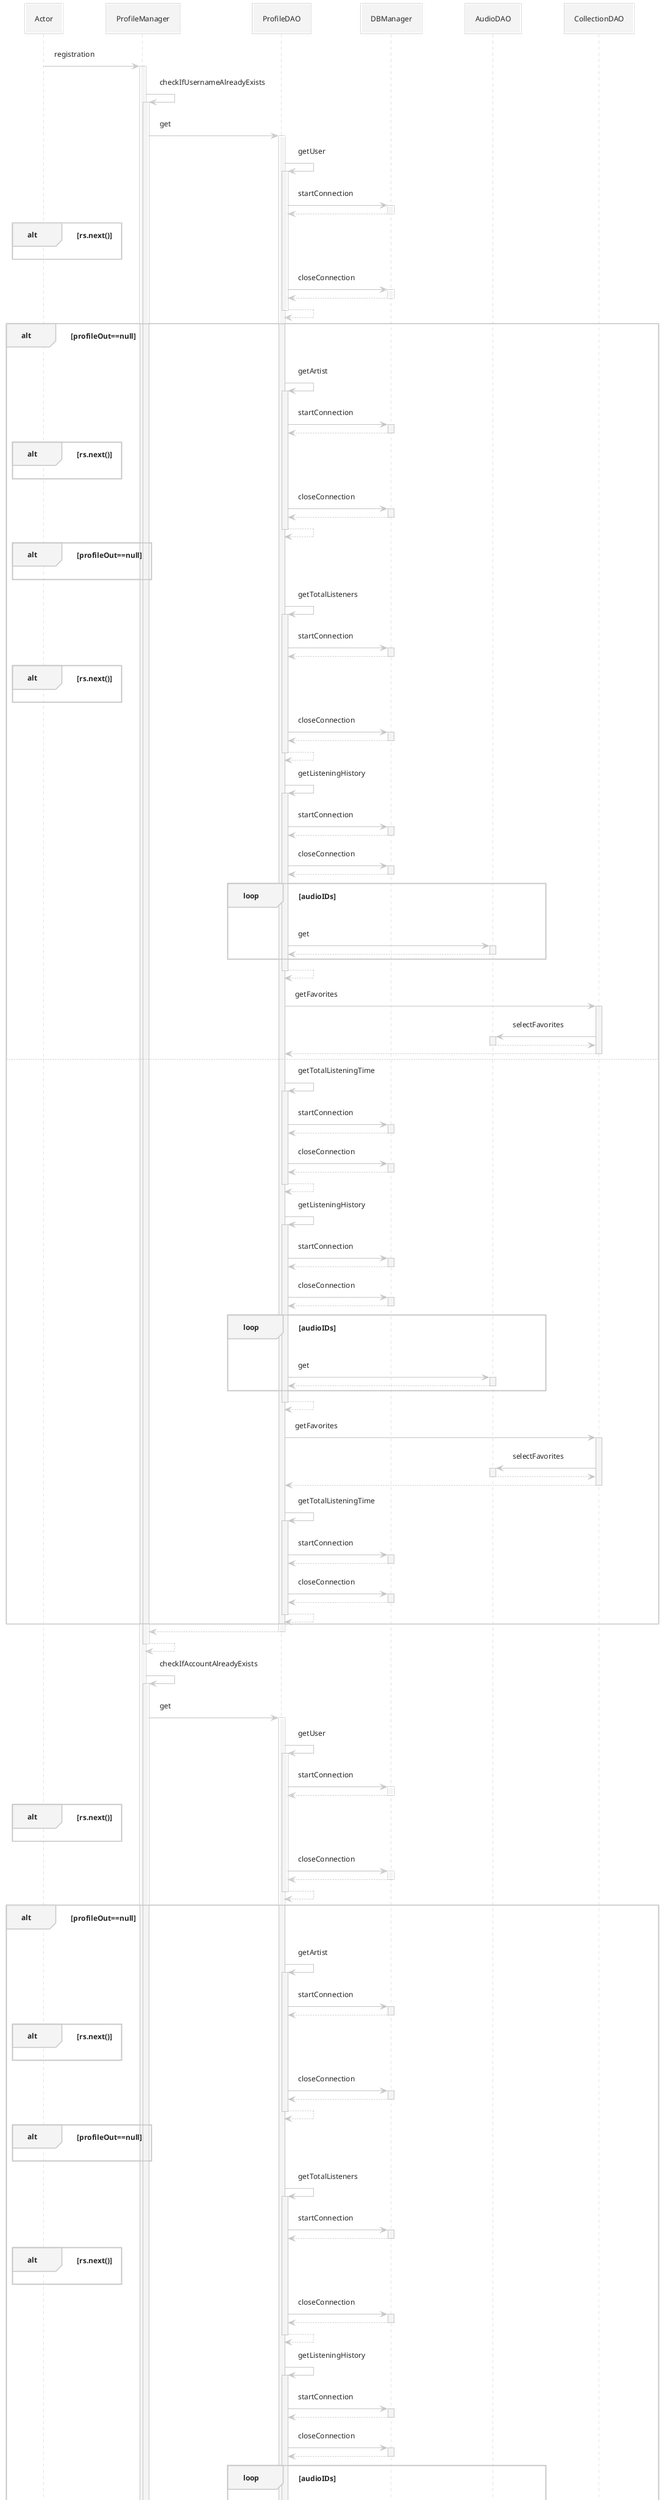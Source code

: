 @startuml

!theme carbon-gray
participant Actor
Actor -> ProfileManager : registration
activate ProfileManager
ProfileManager -> ProfileManager : checkIfUsernameAlreadyExists
activate ProfileManager
ProfileManager -> ProfileDAO : get
activate ProfileDAO
ProfileDAO -> ProfileDAO : getUser
activate ProfileDAO
ProfileDAO -> DBManager : startConnection
activate DBManager
DBManager --> ProfileDAO
deactivate DBManager
alt rs.next()
end
ProfileDAO -> DBManager : closeConnection
activate DBManager
DBManager --> ProfileDAO
deactivate DBManager
ProfileDAO --> ProfileDAO
deactivate ProfileDAO
alt profileOut==null
ProfileDAO -> ProfileDAO : getArtist
activate ProfileDAO
ProfileDAO -> DBManager : startConnection
activate DBManager
DBManager --> ProfileDAO
deactivate DBManager
alt rs.next()
end
ProfileDAO -> DBManager : closeConnection
activate DBManager
DBManager --> ProfileDAO
deactivate DBManager
ProfileDAO --> ProfileDAO
deactivate ProfileDAO
alt profileOut==null
end
ProfileDAO -> ProfileDAO : getTotalListeners
activate ProfileDAO
ProfileDAO -> DBManager : startConnection
activate DBManager
DBManager --> ProfileDAO
deactivate DBManager
alt rs.next()
end
ProfileDAO -> DBManager : closeConnection
activate DBManager
DBManager --> ProfileDAO
deactivate DBManager
ProfileDAO --> ProfileDAO
deactivate ProfileDAO
ProfileDAO -> ProfileDAO : getListeningHistory
activate ProfileDAO
ProfileDAO -> DBManager : startConnection
activate DBManager
DBManager --> ProfileDAO
deactivate DBManager
ProfileDAO -> DBManager : closeConnection
activate DBManager
DBManager --> ProfileDAO
deactivate DBManager
loop audioIDs
ProfileDAO -> AudioDAO : get
activate AudioDAO
AudioDAO --> ProfileDAO
deactivate AudioDAO
end
ProfileDAO --> ProfileDAO
deactivate ProfileDAO
ProfileDAO -> CollectionDAO : getFavorites
activate CollectionDAO
CollectionDAO -> AudioDAO : selectFavorites
activate AudioDAO
AudioDAO --> CollectionDAO
deactivate AudioDAO
CollectionDAO --> ProfileDAO
deactivate CollectionDAO
else 
ProfileDAO -> ProfileDAO : getTotalListeningTime
activate ProfileDAO
ProfileDAO -> DBManager : startConnection
activate DBManager
DBManager --> ProfileDAO
deactivate DBManager
ProfileDAO -> DBManager : closeConnection
activate DBManager
DBManager --> ProfileDAO
deactivate DBManager
ProfileDAO --> ProfileDAO
deactivate ProfileDAO
ProfileDAO -> ProfileDAO : getListeningHistory
activate ProfileDAO
ProfileDAO -> DBManager : startConnection
activate DBManager
DBManager --> ProfileDAO
deactivate DBManager
ProfileDAO -> DBManager : closeConnection
activate DBManager
DBManager --> ProfileDAO
deactivate DBManager
loop audioIDs
ProfileDAO -> AudioDAO : get
activate AudioDAO
AudioDAO --> ProfileDAO
deactivate AudioDAO
end
ProfileDAO --> ProfileDAO
deactivate ProfileDAO
ProfileDAO -> CollectionDAO : getFavorites
activate CollectionDAO
CollectionDAO -> AudioDAO : selectFavorites
activate AudioDAO
AudioDAO --> CollectionDAO
deactivate AudioDAO
CollectionDAO --> ProfileDAO
deactivate CollectionDAO
ProfileDAO -> ProfileDAO : getTotalListeningTime
activate ProfileDAO
ProfileDAO -> DBManager : startConnection
activate DBManager
DBManager --> ProfileDAO
deactivate DBManager
ProfileDAO -> DBManager : closeConnection
activate DBManager
DBManager --> ProfileDAO
deactivate DBManager
ProfileDAO --> ProfileDAO
deactivate ProfileDAO
end
ProfileDAO --> ProfileManager
deactivate ProfileDAO
ProfileManager --> ProfileManager
deactivate ProfileManager
ProfileManager -> ProfileManager : checkIfAccountAlreadyExists
activate ProfileManager
ProfileManager -> ProfileDAO : get
activate ProfileDAO
ProfileDAO -> ProfileDAO : getUser
activate ProfileDAO
ProfileDAO -> DBManager : startConnection
activate DBManager
DBManager --> ProfileDAO
deactivate DBManager
alt rs.next()
end
ProfileDAO -> DBManager : closeConnection
activate DBManager
DBManager --> ProfileDAO
deactivate DBManager
ProfileDAO --> ProfileDAO
deactivate ProfileDAO
alt profileOut==null
ProfileDAO -> ProfileDAO : getArtist
activate ProfileDAO
ProfileDAO -> DBManager : startConnection
activate DBManager
DBManager --> ProfileDAO
deactivate DBManager
alt rs.next()
end
ProfileDAO -> DBManager : closeConnection
activate DBManager
DBManager --> ProfileDAO
deactivate DBManager
ProfileDAO --> ProfileDAO
deactivate ProfileDAO
alt profileOut==null
end
ProfileDAO -> ProfileDAO : getTotalListeners
activate ProfileDAO
ProfileDAO -> DBManager : startConnection
activate DBManager
DBManager --> ProfileDAO
deactivate DBManager
alt rs.next()
end
ProfileDAO -> DBManager : closeConnection
activate DBManager
DBManager --> ProfileDAO
deactivate DBManager
ProfileDAO --> ProfileDAO
deactivate ProfileDAO
ProfileDAO -> ProfileDAO : getListeningHistory
activate ProfileDAO
ProfileDAO -> DBManager : startConnection
activate DBManager
DBManager --> ProfileDAO
deactivate DBManager
ProfileDAO -> DBManager : closeConnection
activate DBManager
DBManager --> ProfileDAO
deactivate DBManager
loop audioIDs
ProfileDAO -> AudioDAO : get
activate AudioDAO
AudioDAO --> ProfileDAO
deactivate AudioDAO
end
ProfileDAO --> ProfileDAO
deactivate ProfileDAO
ProfileDAO -> CollectionDAO : getFavorites
activate CollectionDAO
CollectionDAO -> AudioDAO : selectFavorites
activate AudioDAO
AudioDAO --> CollectionDAO
deactivate AudioDAO
CollectionDAO --> ProfileDAO
deactivate CollectionDAO
else 
ProfileDAO -> ProfileDAO : getTotalListeningTime
activate ProfileDAO
ProfileDAO -> DBManager : startConnection
activate DBManager
DBManager --> ProfileDAO
deactivate DBManager
ProfileDAO -> DBManager : closeConnection
activate DBManager
DBManager --> ProfileDAO
deactivate DBManager
ProfileDAO --> ProfileDAO
deactivate ProfileDAO
ProfileDAO -> ProfileDAO : getListeningHistory
activate ProfileDAO
ProfileDAO -> DBManager : startConnection
activate DBManager
DBManager --> ProfileDAO
deactivate DBManager
ProfileDAO -> DBManager : closeConnection
activate DBManager
DBManager --> ProfileDAO
deactivate DBManager
loop audioIDs
ProfileDAO -> AudioDAO : get
activate AudioDAO
AudioDAO --> ProfileDAO
deactivate AudioDAO
end
ProfileDAO --> ProfileDAO
deactivate ProfileDAO
ProfileDAO -> CollectionDAO : getFavorites
activate CollectionDAO
CollectionDAO -> AudioDAO : selectFavorites
activate AudioDAO
AudioDAO --> CollectionDAO
deactivate AudioDAO
CollectionDAO --> ProfileDAO
deactivate CollectionDAO
ProfileDAO -> ProfileDAO : getTotalListeningTime
activate ProfileDAO
ProfileDAO -> DBManager : startConnection
activate DBManager
DBManager --> ProfileDAO
deactivate DBManager
ProfileDAO -> DBManager : closeConnection
activate DBManager
DBManager --> ProfileDAO
deactivate DBManager
ProfileDAO --> ProfileDAO
deactivate ProfileDAO
end
ProfileDAO --> ProfileManager
deactivate ProfileDAO
ProfileManager --> ProfileManager
deactivate ProfileManager
ProfileManager -> ProfileDAO : insert
activate ProfileDAO
ProfileDAO -> DBManager : startConnection
activate DBManager
DBManager -> DBManager : isOpen
activate DBManager
alt c == null
else 
end
DBManager --> DBManager
deactivate DBManager
alt isOpen(c)
DBManager -> DBManager : closeConnection
activate DBManager
DBManager -> DBManager : isOpen
activate DBManager
DBManager --> DBManager
deactivate DBManager
alt !isOpen(c)
end
DBManager --> DBManager
deactivate DBManager
end
DBManager --> ProfileDAO
deactivate DBManager
ProfileDAO -> DBManager : closeConnection
activate DBManager
DBManager -> DBManager : isOpen
activate DBManager
alt c == null
else 
end
DBManager --> DBManager
deactivate DBManager
alt !isOpen(c)
end
DBManager --> ProfileDAO
deactivate DBManager
ProfileDAO --> ProfileManager
deactivate ProfileDAO
ProfileManager -> ProfileDAO : get
activate ProfileDAO
ProfileDAO -> ProfileDAO : getUser
activate ProfileDAO
ProfileDAO -> DBManager : startConnection
activate DBManager
DBManager -> DBManager : isOpen
activate DBManager
DBManager --> DBManager
deactivate DBManager
alt isOpen(c)
DBManager -> DBManager : closeConnection
activate DBManager
DBManager --> DBManager
deactivate DBManager
end
DBManager --> ProfileDAO
deactivate DBManager
alt rs.next()
end
ProfileDAO -> DBManager : closeConnection
activate DBManager
DBManager -> DBManager : isOpen
activate DBManager
DBManager --> DBManager
deactivate DBManager
alt !isOpen(c)
end
DBManager --> ProfileDAO
deactivate DBManager
ProfileDAO --> ProfileDAO
deactivate ProfileDAO
alt profileOut==null
ProfileDAO -> ProfileDAO : getArtist
activate ProfileDAO
ProfileDAO -> DBManager : startConnection
activate DBManager
DBManager -> DBManager : isOpen
activate DBManager
DBManager --> DBManager
deactivate DBManager
alt isOpen(c)
DBManager -> DBManager : closeConnection
activate DBManager
DBManager --> DBManager
deactivate DBManager
end
DBManager --> ProfileDAO
deactivate DBManager
alt rs.next()
end
ProfileDAO -> DBManager : closeConnection
activate DBManager
DBManager -> DBManager : isOpen
activate DBManager
DBManager --> DBManager
deactivate DBManager
alt !isOpen(c)
end
DBManager --> ProfileDAO
deactivate DBManager
ProfileDAO --> ProfileDAO
deactivate ProfileDAO
alt profileOut==null
end
ProfileDAO -> ProfileDAO : getTotalListeners
activate ProfileDAO
ProfileDAO -> DBManager : startConnection
activate DBManager
DBManager -> DBManager : isOpen
activate DBManager
DBManager --> DBManager
deactivate DBManager
alt isOpen(c)
DBManager -> DBManager : closeConnection
activate DBManager
DBManager --> DBManager
deactivate DBManager
end
DBManager --> ProfileDAO
deactivate DBManager
alt rs.next()
end
ProfileDAO -> DBManager : closeConnection
activate DBManager
DBManager -> DBManager : isOpen
activate DBManager
DBManager --> DBManager
deactivate DBManager
alt !isOpen(c)
end
DBManager --> ProfileDAO
deactivate DBManager
ProfileDAO --> ProfileDAO
deactivate ProfileDAO
ProfileDAO -> ProfileDAO : getListeningHistory
activate ProfileDAO
ProfileDAO -> DBManager : startConnection
activate DBManager
DBManager -> DBManager : isOpen
activate DBManager
DBManager --> DBManager
deactivate DBManager
alt isOpen(c)
DBManager -> DBManager : closeConnection
activate DBManager
DBManager --> DBManager
deactivate DBManager
end
DBManager --> ProfileDAO
deactivate DBManager
ProfileDAO -> DBManager : closeConnection
activate DBManager
DBManager -> DBManager : isOpen
activate DBManager
DBManager --> DBManager
deactivate DBManager
alt !isOpen(c)
end
DBManager --> ProfileDAO
deactivate DBManager
loop audioIDs
ProfileDAO -> AudioDAO : get
activate AudioDAO
AudioDAO -> AudioDAO : getSong
activate AudioDAO
AudioDAO --> AudioDAO
deactivate AudioDAO
alt audioOut==null
AudioDAO -> AudioDAO : getEpisode
activate AudioDAO
AudioDAO --> AudioDAO
deactivate AudioDAO
end
AudioDAO --> ProfileDAO
deactivate AudioDAO
end
ProfileDAO --> ProfileDAO
deactivate ProfileDAO
ProfileDAO -> CollectionDAO : getFavorites
activate CollectionDAO
CollectionDAO -> AudioDAO : selectFavorites
activate AudioDAO
AudioDAO -> DBManager : startConnection
activate DBManager
DBManager --> AudioDAO
deactivate DBManager
AudioDAO -> DBManager : closeConnection
activate DBManager
DBManager --> AudioDAO
deactivate DBManager
AudioDAO -> AudioDAO : get
activate AudioDAO
AudioDAO --> AudioDAO
deactivate AudioDAO
AudioDAO --> CollectionDAO
deactivate AudioDAO
CollectionDAO --> ProfileDAO
deactivate CollectionDAO
else 
ProfileDAO -> ProfileDAO : getTotalListeningTime
activate ProfileDAO
ProfileDAO -> DBManager : startConnection
activate DBManager
DBManager -> DBManager : isOpen
activate DBManager
DBManager --> DBManager
deactivate DBManager
alt isOpen(c)
DBManager -> DBManager : closeConnection
activate DBManager
DBManager --> DBManager
deactivate DBManager
end
DBManager --> ProfileDAO
deactivate DBManager
ProfileDAO -> DBManager : closeConnection
activate DBManager
DBManager -> DBManager : isOpen
activate DBManager
DBManager --> DBManager
deactivate DBManager
alt !isOpen(c)
end
DBManager --> ProfileDAO
deactivate DBManager
ProfileDAO --> ProfileDAO
deactivate ProfileDAO
ProfileDAO -> ProfileDAO : getListeningHistory
activate ProfileDAO
ProfileDAO -> DBManager : startConnection
activate DBManager
DBManager -> DBManager : isOpen
activate DBManager
DBManager --> DBManager
deactivate DBManager
alt isOpen(c)
DBManager -> DBManager : closeConnection
activate DBManager
DBManager --> DBManager
deactivate DBManager
end
DBManager --> ProfileDAO
deactivate DBManager
ProfileDAO -> DBManager : closeConnection
activate DBManager
DBManager -> DBManager : isOpen
activate DBManager
DBManager --> DBManager
deactivate DBManager
alt !isOpen(c)
end
DBManager --> ProfileDAO
deactivate DBManager
loop audioIDs
ProfileDAO -> AudioDAO : get
activate AudioDAO
AudioDAO -> AudioDAO : getSong
activate AudioDAO
AudioDAO --> AudioDAO
deactivate AudioDAO
alt audioOut==null
AudioDAO -> AudioDAO : getEpisode
activate AudioDAO
AudioDAO --> AudioDAO
deactivate AudioDAO
end
AudioDAO --> ProfileDAO
deactivate AudioDAO
end
ProfileDAO --> ProfileDAO
deactivate ProfileDAO
ProfileDAO -> CollectionDAO : getFavorites
activate CollectionDAO
CollectionDAO -> AudioDAO : selectFavorites
activate AudioDAO
AudioDAO -> DBManager : startConnection
activate DBManager
DBManager --> AudioDAO
deactivate DBManager
AudioDAO -> DBManager : closeConnection
activate DBManager
DBManager --> AudioDAO
deactivate DBManager
AudioDAO -> AudioDAO : get
activate AudioDAO
AudioDAO --> AudioDAO
deactivate AudioDAO
AudioDAO --> CollectionDAO
deactivate AudioDAO
CollectionDAO --> ProfileDAO
deactivate CollectionDAO
ProfileDAO -> ProfileDAO : getTotalListeningTime
activate ProfileDAO
ProfileDAO -> DBManager : startConnection
activate DBManager
DBManager -> DBManager : isOpen
activate DBManager
DBManager --> DBManager
deactivate DBManager
alt isOpen(c)
DBManager -> DBManager : closeConnection
activate DBManager
DBManager --> DBManager
deactivate DBManager
end
DBManager --> ProfileDAO
deactivate DBManager
ProfileDAO -> DBManager : closeConnection
activate DBManager
DBManager -> DBManager : isOpen
activate DBManager
DBManager --> DBManager
deactivate DBManager
alt !isOpen(c)
end
DBManager --> ProfileDAO
deactivate DBManager
ProfileDAO --> ProfileDAO
deactivate ProfileDAO
end
ProfileDAO --> ProfileManager
deactivate ProfileDAO
return
@enduml